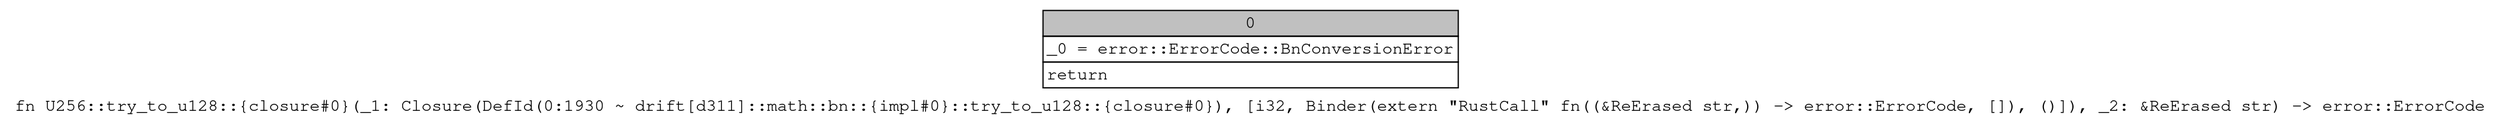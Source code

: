 digraph Mir_0_1930 {
    graph [fontname="Courier, monospace"];
    node [fontname="Courier, monospace"];
    edge [fontname="Courier, monospace"];
    label=<fn U256::try_to_u128::{closure#0}(_1: Closure(DefId(0:1930 ~ drift[d311]::math::bn::{impl#0}::try_to_u128::{closure#0}), [i32, Binder(extern &quot;RustCall&quot; fn((&amp;ReErased str,)) -&gt; error::ErrorCode, []), ()]), _2: &amp;ReErased str) -&gt; error::ErrorCode<br align="left"/>>;
    bb0__0_1930 [shape="none", label=<<table border="0" cellborder="1" cellspacing="0"><tr><td bgcolor="gray" align="center" colspan="1">0</td></tr><tr><td align="left" balign="left">_0 = error::ErrorCode::BnConversionError<br/></td></tr><tr><td align="left">return</td></tr></table>>];
}
